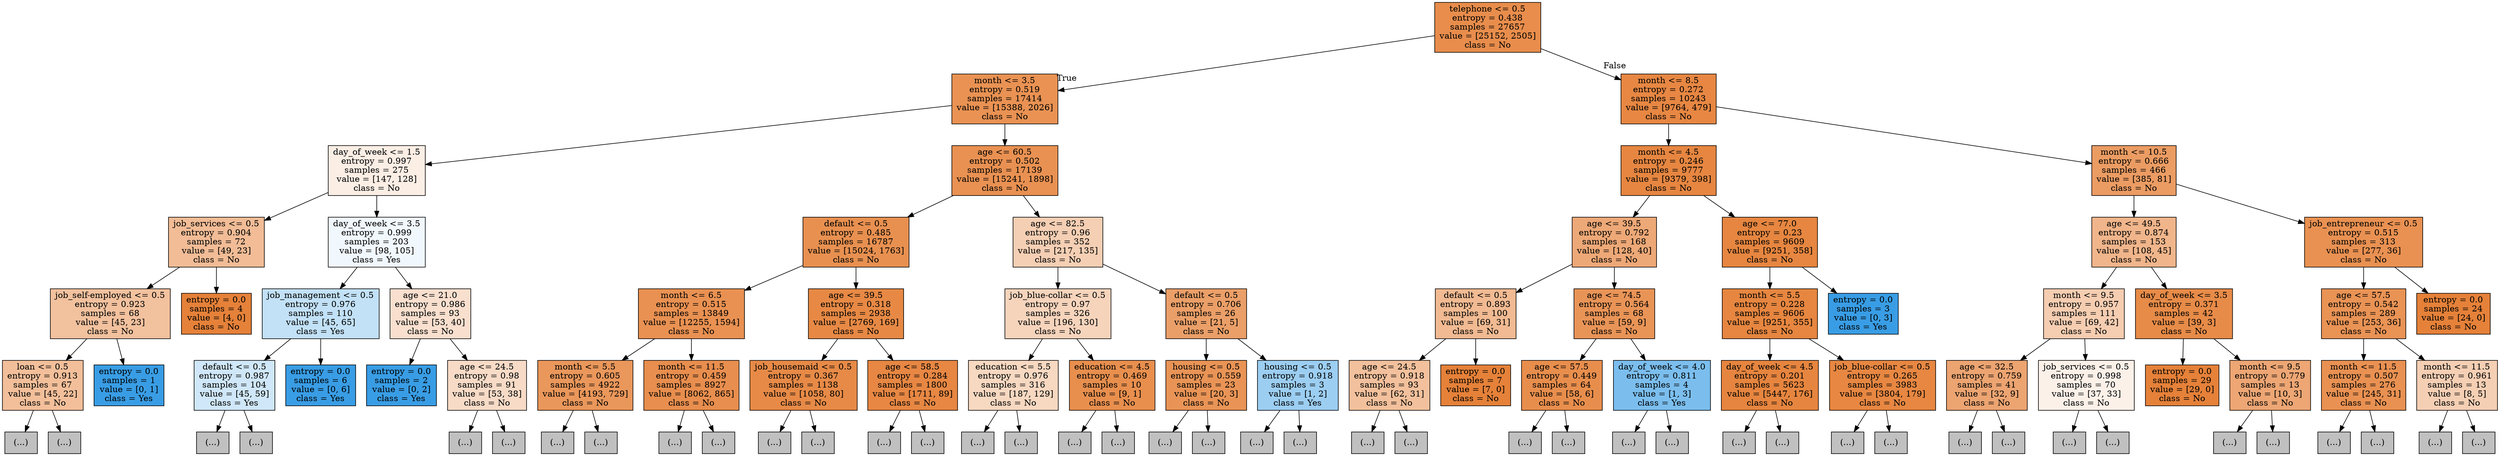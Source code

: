 digraph Tree {
node [shape=box, style="filled", color="black"] ;
0 [label="telephone <= 0.5\nentropy = 0.438\nsamples = 27657\nvalue = [25152, 2505]\nclass = No", fillcolor="#e58139e6"] ;
1 [label="month <= 3.5\nentropy = 0.519\nsamples = 17414\nvalue = [15388, 2026]\nclass = No", fillcolor="#e58139dd"] ;
0 -> 1 [labeldistance=2.5, labelangle=45, headlabel="True"] ;
2 [label="day_of_week <= 1.5\nentropy = 0.997\nsamples = 275\nvalue = [147, 128]\nclass = No", fillcolor="#e5813921"] ;
1 -> 2 ;
3 [label="job_services <= 0.5\nentropy = 0.904\nsamples = 72\nvalue = [49, 23]\nclass = No", fillcolor="#e5813987"] ;
2 -> 3 ;
4 [label="job_self-employed <= 0.5\nentropy = 0.923\nsamples = 68\nvalue = [45, 23]\nclass = No", fillcolor="#e581397d"] ;
3 -> 4 ;
5 [label="loan <= 0.5\nentropy = 0.913\nsamples = 67\nvalue = [45, 22]\nclass = No", fillcolor="#e5813982"] ;
4 -> 5 ;
6 [label="(...)", fillcolor="#C0C0C0"] ;
5 -> 6 ;
63 [label="(...)", fillcolor="#C0C0C0"] ;
5 -> 63 ;
68 [label="entropy = 0.0\nsamples = 1\nvalue = [0, 1]\nclass = Yes", fillcolor="#399de5ff"] ;
4 -> 68 ;
69 [label="entropy = 0.0\nsamples = 4\nvalue = [4, 0]\nclass = No", fillcolor="#e58139ff"] ;
3 -> 69 ;
70 [label="day_of_week <= 3.5\nentropy = 0.999\nsamples = 203\nvalue = [98, 105]\nclass = Yes", fillcolor="#399de511"] ;
2 -> 70 ;
71 [label="job_management <= 0.5\nentropy = 0.976\nsamples = 110\nvalue = [45, 65]\nclass = Yes", fillcolor="#399de54e"] ;
70 -> 71 ;
72 [label="default <= 0.5\nentropy = 0.987\nsamples = 104\nvalue = [45, 59]\nclass = Yes", fillcolor="#399de53d"] ;
71 -> 72 ;
73 [label="(...)", fillcolor="#C0C0C0"] ;
72 -> 73 ;
162 [label="(...)", fillcolor="#C0C0C0"] ;
72 -> 162 ;
163 [label="entropy = 0.0\nsamples = 6\nvalue = [0, 6]\nclass = Yes", fillcolor="#399de5ff"] ;
71 -> 163 ;
164 [label="age <= 21.0\nentropy = 0.986\nsamples = 93\nvalue = [53, 40]\nclass = No", fillcolor="#e581393f"] ;
70 -> 164 ;
165 [label="entropy = 0.0\nsamples = 2\nvalue = [0, 2]\nclass = Yes", fillcolor="#399de5ff"] ;
164 -> 165 ;
166 [label="age <= 24.5\nentropy = 0.98\nsamples = 91\nvalue = [53, 38]\nclass = No", fillcolor="#e5813948"] ;
164 -> 166 ;
167 [label="(...)", fillcolor="#C0C0C0"] ;
166 -> 167 ;
168 [label="(...)", fillcolor="#C0C0C0"] ;
166 -> 168 ;
247 [label="age <= 60.5\nentropy = 0.502\nsamples = 17139\nvalue = [15241, 1898]\nclass = No", fillcolor="#e58139df"] ;
1 -> 247 ;
248 [label="default <= 0.5\nentropy = 0.485\nsamples = 16787\nvalue = [15024, 1763]\nclass = No", fillcolor="#e58139e1"] ;
247 -> 248 ;
249 [label="month <= 6.5\nentropy = 0.515\nsamples = 13849\nvalue = [12255, 1594]\nclass = No", fillcolor="#e58139de"] ;
248 -> 249 ;
250 [label="month <= 5.5\nentropy = 0.605\nsamples = 4922\nvalue = [4193, 729]\nclass = No", fillcolor="#e58139d3"] ;
249 -> 250 ;
251 [label="(...)", fillcolor="#C0C0C0"] ;
250 -> 251 ;
2412 [label="(...)", fillcolor="#C0C0C0"] ;
250 -> 2412 ;
2795 [label="month <= 11.5\nentropy = 0.459\nsamples = 8927\nvalue = [8062, 865]\nclass = No", fillcolor="#e58139e4"] ;
249 -> 2795 ;
2796 [label="(...)", fillcolor="#C0C0C0"] ;
2795 -> 2796 ;
6321 [label="(...)", fillcolor="#C0C0C0"] ;
2795 -> 6321 ;
6360 [label="age <= 39.5\nentropy = 0.318\nsamples = 2938\nvalue = [2769, 169]\nclass = No", fillcolor="#e58139ef"] ;
248 -> 6360 ;
6361 [label="job_housemaid <= 0.5\nentropy = 0.367\nsamples = 1138\nvalue = [1058, 80]\nclass = No", fillcolor="#e58139ec"] ;
6360 -> 6361 ;
6362 [label="(...)", fillcolor="#C0C0C0"] ;
6361 -> 6362 ;
6731 [label="(...)", fillcolor="#C0C0C0"] ;
6361 -> 6731 ;
6732 [label="age <= 58.5\nentropy = 0.284\nsamples = 1800\nvalue = [1711, 89]\nclass = No", fillcolor="#e58139f2"] ;
6360 -> 6732 ;
6733 [label="(...)", fillcolor="#C0C0C0"] ;
6732 -> 6733 ;
7174 [label="(...)", fillcolor="#C0C0C0"] ;
6732 -> 7174 ;
7201 [label="age <= 82.5\nentropy = 0.96\nsamples = 352\nvalue = [217, 135]\nclass = No", fillcolor="#e5813960"] ;
247 -> 7201 ;
7202 [label="job_blue-collar <= 0.5\nentropy = 0.97\nsamples = 326\nvalue = [196, 130]\nclass = No", fillcolor="#e5813956"] ;
7201 -> 7202 ;
7203 [label="education <= 5.5\nentropy = 0.976\nsamples = 316\nvalue = [187, 129]\nclass = No", fillcolor="#e581394f"] ;
7202 -> 7203 ;
7204 [label="(...)", fillcolor="#C0C0C0"] ;
7203 -> 7204 ;
7407 [label="(...)", fillcolor="#C0C0C0"] ;
7203 -> 7407 ;
7470 [label="education <= 4.5\nentropy = 0.469\nsamples = 10\nvalue = [9, 1]\nclass = No", fillcolor="#e58139e3"] ;
7202 -> 7470 ;
7471 [label="(...)", fillcolor="#C0C0C0"] ;
7470 -> 7471 ;
7472 [label="(...)", fillcolor="#C0C0C0"] ;
7470 -> 7472 ;
7473 [label="default <= 0.5\nentropy = 0.706\nsamples = 26\nvalue = [21, 5]\nclass = No", fillcolor="#e58139c2"] ;
7201 -> 7473 ;
7474 [label="housing <= 0.5\nentropy = 0.559\nsamples = 23\nvalue = [20, 3]\nclass = No", fillcolor="#e58139d9"] ;
7473 -> 7474 ;
7475 [label="(...)", fillcolor="#C0C0C0"] ;
7474 -> 7475 ;
7482 [label="(...)", fillcolor="#C0C0C0"] ;
7474 -> 7482 ;
7483 [label="housing <= 0.5\nentropy = 0.918\nsamples = 3\nvalue = [1, 2]\nclass = Yes", fillcolor="#399de57f"] ;
7473 -> 7483 ;
7484 [label="(...)", fillcolor="#C0C0C0"] ;
7483 -> 7484 ;
7485 [label="(...)", fillcolor="#C0C0C0"] ;
7483 -> 7485 ;
7486 [label="month <= 8.5\nentropy = 0.272\nsamples = 10243\nvalue = [9764, 479]\nclass = No", fillcolor="#e58139f2"] ;
0 -> 7486 [labeldistance=2.5, labelangle=-45, headlabel="False"] ;
7487 [label="month <= 4.5\nentropy = 0.246\nsamples = 9777\nvalue = [9379, 398]\nclass = No", fillcolor="#e58139f4"] ;
7486 -> 7487 ;
7488 [label="age <= 39.5\nentropy = 0.792\nsamples = 168\nvalue = [128, 40]\nclass = No", fillcolor="#e58139af"] ;
7487 -> 7488 ;
7489 [label="default <= 0.5\nentropy = 0.893\nsamples = 100\nvalue = [69, 31]\nclass = No", fillcolor="#e581398c"] ;
7488 -> 7489 ;
7490 [label="age <= 24.5\nentropy = 0.918\nsamples = 93\nvalue = [62, 31]\nclass = No", fillcolor="#e581397f"] ;
7489 -> 7490 ;
7491 [label="(...)", fillcolor="#C0C0C0"] ;
7490 -> 7491 ;
7492 [label="(...)", fillcolor="#C0C0C0"] ;
7490 -> 7492 ;
7567 [label="entropy = 0.0\nsamples = 7\nvalue = [7, 0]\nclass = No", fillcolor="#e58139ff"] ;
7489 -> 7567 ;
7568 [label="age <= 74.5\nentropy = 0.564\nsamples = 68\nvalue = [59, 9]\nclass = No", fillcolor="#e58139d8"] ;
7488 -> 7568 ;
7569 [label="age <= 57.5\nentropy = 0.449\nsamples = 64\nvalue = [58, 6]\nclass = No", fillcolor="#e58139e5"] ;
7568 -> 7569 ;
7570 [label="(...)", fillcolor="#C0C0C0"] ;
7569 -> 7570 ;
7593 [label="(...)", fillcolor="#C0C0C0"] ;
7569 -> 7593 ;
7594 [label="day_of_week <= 4.0\nentropy = 0.811\nsamples = 4\nvalue = [1, 3]\nclass = Yes", fillcolor="#399de5aa"] ;
7568 -> 7594 ;
7595 [label="(...)", fillcolor="#C0C0C0"] ;
7594 -> 7595 ;
7596 [label="(...)", fillcolor="#C0C0C0"] ;
7594 -> 7596 ;
7597 [label="age <= 77.0\nentropy = 0.23\nsamples = 9609\nvalue = [9251, 358]\nclass = No", fillcolor="#e58139f5"] ;
7487 -> 7597 ;
7598 [label="month <= 5.5\nentropy = 0.228\nsamples = 9606\nvalue = [9251, 355]\nclass = No", fillcolor="#e58139f5"] ;
7597 -> 7598 ;
7599 [label="day_of_week <= 4.5\nentropy = 0.201\nsamples = 5623\nvalue = [5447, 176]\nclass = No", fillcolor="#e58139f7"] ;
7598 -> 7599 ;
7600 [label="(...)", fillcolor="#C0C0C0"] ;
7599 -> 7600 ;
8347 [label="(...)", fillcolor="#C0C0C0"] ;
7599 -> 8347 ;
8632 [label="job_blue-collar <= 0.5\nentropy = 0.265\nsamples = 3983\nvalue = [3804, 179]\nclass = No", fillcolor="#e58139f3"] ;
7598 -> 8632 ;
8633 [label="(...)", fillcolor="#C0C0C0"] ;
8632 -> 8633 ;
9228 [label="(...)", fillcolor="#C0C0C0"] ;
8632 -> 9228 ;
9567 [label="entropy = 0.0\nsamples = 3\nvalue = [0, 3]\nclass = Yes", fillcolor="#399de5ff"] ;
7597 -> 9567 ;
9568 [label="month <= 10.5\nentropy = 0.666\nsamples = 466\nvalue = [385, 81]\nclass = No", fillcolor="#e58139c9"] ;
7486 -> 9568 ;
9569 [label="age <= 49.5\nentropy = 0.874\nsamples = 153\nvalue = [108, 45]\nclass = No", fillcolor="#e5813995"] ;
9568 -> 9569 ;
9570 [label="month <= 9.5\nentropy = 0.957\nsamples = 111\nvalue = [69, 42]\nclass = No", fillcolor="#e5813964"] ;
9569 -> 9570 ;
9571 [label="age <= 32.5\nentropy = 0.759\nsamples = 41\nvalue = [32, 9]\nclass = No", fillcolor="#e58139b7"] ;
9570 -> 9571 ;
9572 [label="(...)", fillcolor="#C0C0C0"] ;
9571 -> 9572 ;
9579 [label="(...)", fillcolor="#C0C0C0"] ;
9571 -> 9579 ;
9594 [label="job_services <= 0.5\nentropy = 0.998\nsamples = 70\nvalue = [37, 33]\nclass = No", fillcolor="#e581391c"] ;
9570 -> 9594 ;
9595 [label="(...)", fillcolor="#C0C0C0"] ;
9594 -> 9595 ;
9652 [label="(...)", fillcolor="#C0C0C0"] ;
9594 -> 9652 ;
9653 [label="day_of_week <= 3.5\nentropy = 0.371\nsamples = 42\nvalue = [39, 3]\nclass = No", fillcolor="#e58139eb"] ;
9569 -> 9653 ;
9654 [label="entropy = 0.0\nsamples = 29\nvalue = [29, 0]\nclass = No", fillcolor="#e58139ff"] ;
9653 -> 9654 ;
9655 [label="month <= 9.5\nentropy = 0.779\nsamples = 13\nvalue = [10, 3]\nclass = No", fillcolor="#e58139b3"] ;
9653 -> 9655 ;
9656 [label="(...)", fillcolor="#C0C0C0"] ;
9655 -> 9656 ;
9657 [label="(...)", fillcolor="#C0C0C0"] ;
9655 -> 9657 ;
9664 [label="job_entrepreneur <= 0.5\nentropy = 0.515\nsamples = 313\nvalue = [277, 36]\nclass = No", fillcolor="#e58139de"] ;
9568 -> 9664 ;
9665 [label="age <= 57.5\nentropy = 0.542\nsamples = 289\nvalue = [253, 36]\nclass = No", fillcolor="#e58139db"] ;
9664 -> 9665 ;
9666 [label="month <= 11.5\nentropy = 0.507\nsamples = 276\nvalue = [245, 31]\nclass = No", fillcolor="#e58139df"] ;
9665 -> 9666 ;
9667 [label="(...)", fillcolor="#C0C0C0"] ;
9666 -> 9667 ;
9770 [label="(...)", fillcolor="#C0C0C0"] ;
9666 -> 9770 ;
9779 [label="month <= 11.5\nentropy = 0.961\nsamples = 13\nvalue = [8, 5]\nclass = No", fillcolor="#e5813960"] ;
9665 -> 9779 ;
9780 [label="(...)", fillcolor="#C0C0C0"] ;
9779 -> 9780 ;
9789 [label="(...)", fillcolor="#C0C0C0"] ;
9779 -> 9789 ;
9790 [label="entropy = 0.0\nsamples = 24\nvalue = [24, 0]\nclass = No", fillcolor="#e58139ff"] ;
9664 -> 9790 ;
}
